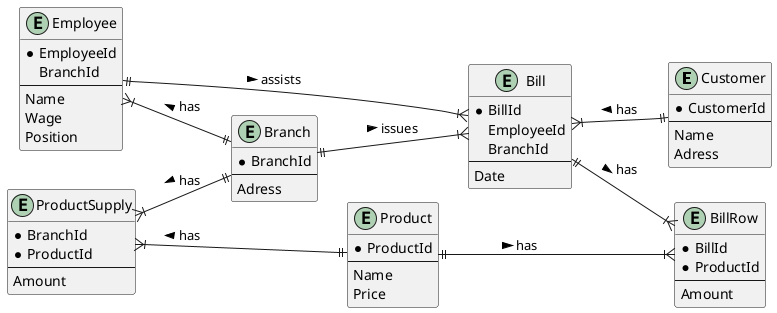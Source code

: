 @startuml
left to right direction
Entity Customer {
    * CustomerId
    --
    Name
    Adress
}
Entity Employee {
    * EmployeeId
    BranchId
    --
    Name
    Wage
    Position
}
Entity Branch {
    * BranchId
    --
    Adress
}
Entity Product {
    * ProductId
    --
    Name
    Price
}
Entity ProductSupply {
    * BranchId
    * ProductId
    --
    Amount
}
Entity Bill {
    * BillId
    EmployeeId
    BranchId
    --
    Date
}
Entity BillRow {
    * BillId
    * ProductId
    --
    Amount
}

Employee ||--|{ Bill :> assists
ProductSupply }|--|| Branch :< has
Employee }|--|| Branch :< has
Branch ||--|{ Bill :> issues
Bill }|--|| Customer :< has
Product ||--|{ BillRow :> has
Bill ||--|{ BillRow :> has
ProductSupply }|--|| Product :< has

@enduml
